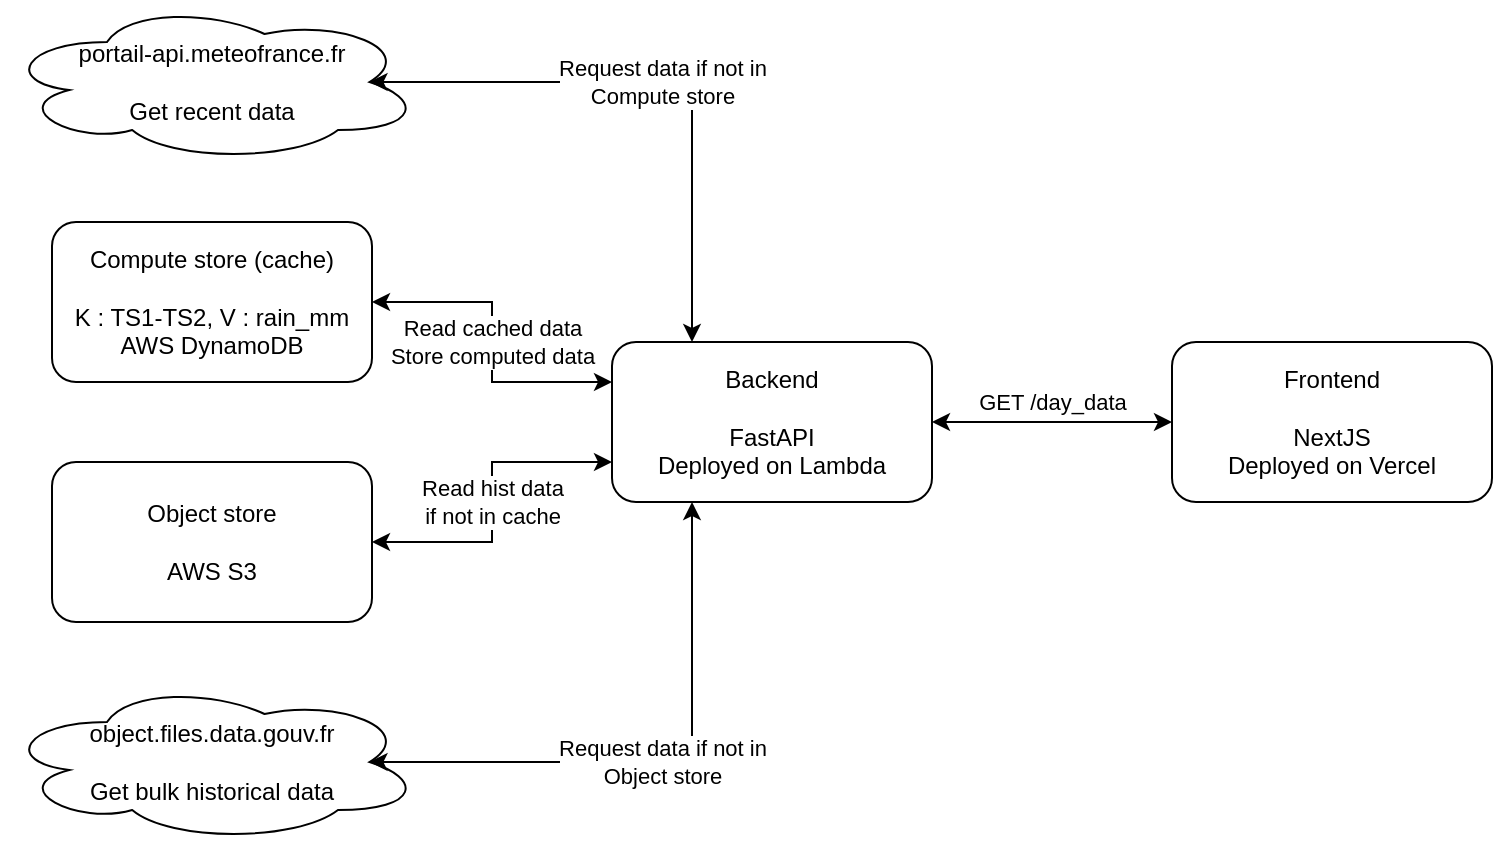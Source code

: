 <mxfile version="24.7.17">
  <diagram name="Page-1" id="jyRqW6279mEg-bHfdb6m">
    <mxGraphModel dx="1562" dy="909" grid="1" gridSize="10" guides="1" tooltips="1" connect="1" arrows="1" fold="1" page="1" pageScale="1" pageWidth="827" pageHeight="1169" math="0" shadow="0">
      <root>
        <mxCell id="0" />
        <mxCell id="1" parent="0" />
        <mxCell id="Z74IWRZ0QqRT0lo83E3F-8" value="Read cached data&lt;div&gt;Store computed data&lt;/div&gt;" style="edgeStyle=orthogonalEdgeStyle;rounded=0;orthogonalLoop=1;jettySize=auto;html=1;exitX=0;exitY=0.25;exitDx=0;exitDy=0;entryX=1;entryY=0.5;entryDx=0;entryDy=0;startArrow=classic;startFill=1;" edge="1" parent="1" source="Z74IWRZ0QqRT0lo83E3F-1" target="Z74IWRZ0QqRT0lo83E3F-6">
          <mxGeometry relative="1" as="geometry" />
        </mxCell>
        <mxCell id="Z74IWRZ0QqRT0lo83E3F-1" value="Backend&lt;div&gt;&lt;br&gt;&lt;/div&gt;&lt;div&gt;FastAPI&lt;/div&gt;&lt;div&gt;Deployed on Lambda&lt;/div&gt;" style="rounded=1;whiteSpace=wrap;html=1;" vertex="1" parent="1">
          <mxGeometry x="320" y="440" width="160" height="80" as="geometry" />
        </mxCell>
        <mxCell id="Z74IWRZ0QqRT0lo83E3F-5" value="&lt;div&gt;GET /day_data&lt;br&gt;&lt;/div&gt;" style="edgeStyle=orthogonalEdgeStyle;rounded=0;orthogonalLoop=1;jettySize=auto;html=1;entryX=1;entryY=0.5;entryDx=0;entryDy=0;startArrow=classic;startFill=1;" edge="1" parent="1" source="Z74IWRZ0QqRT0lo83E3F-2" target="Z74IWRZ0QqRT0lo83E3F-1">
          <mxGeometry y="-10" relative="1" as="geometry">
            <mxPoint as="offset" />
          </mxGeometry>
        </mxCell>
        <mxCell id="Z74IWRZ0QqRT0lo83E3F-2" value="Frontend&lt;div&gt;&lt;br&gt;&lt;/div&gt;&lt;div&gt;NextJS&lt;/div&gt;&lt;div&gt;Deployed on Vercel&lt;/div&gt;" style="rounded=1;whiteSpace=wrap;html=1;" vertex="1" parent="1">
          <mxGeometry x="600" y="440" width="160" height="80" as="geometry" />
        </mxCell>
        <mxCell id="Z74IWRZ0QqRT0lo83E3F-3" value="portail-api.meteofrance.fr&lt;div&gt;&lt;br&gt;&lt;/div&gt;&lt;div&gt;Get recent data&lt;/div&gt;" style="ellipse;shape=cloud;whiteSpace=wrap;html=1;" vertex="1" parent="1">
          <mxGeometry x="15" y="270" width="210" height="80" as="geometry" />
        </mxCell>
        <mxCell id="Z74IWRZ0QqRT0lo83E3F-4" value="&lt;div&gt;object.files.data.gouv.fr&lt;/div&gt;&lt;div&gt;&lt;br&gt;&lt;/div&gt;&lt;div&gt;Get bulk historical data&lt;/div&gt;" style="ellipse;shape=cloud;whiteSpace=wrap;html=1;" vertex="1" parent="1">
          <mxGeometry x="15" y="610" width="210" height="80" as="geometry" />
        </mxCell>
        <mxCell id="Z74IWRZ0QqRT0lo83E3F-6" value="&lt;div&gt;Compute s&lt;span style=&quot;background-color: initial;&quot;&gt;tore (cache)&lt;/span&gt;&lt;/div&gt;&lt;div&gt;&lt;br&gt;&lt;/div&gt;&lt;div&gt;K : TS1-TS2, V : rain_mm&lt;/div&gt;&lt;div&gt;AWS DynamoDB&lt;/div&gt;" style="rounded=1;whiteSpace=wrap;html=1;" vertex="1" parent="1">
          <mxGeometry x="40" y="380" width="160" height="80" as="geometry" />
        </mxCell>
        <mxCell id="Z74IWRZ0QqRT0lo83E3F-7" value="&lt;div&gt;Object store&lt;/div&gt;&lt;div&gt;&lt;br&gt;&lt;/div&gt;&lt;div&gt;AWS S3&lt;/div&gt;" style="rounded=1;whiteSpace=wrap;html=1;" vertex="1" parent="1">
          <mxGeometry x="40" y="500" width="160" height="80" as="geometry" />
        </mxCell>
        <mxCell id="Z74IWRZ0QqRT0lo83E3F-9" value="Read hist data&lt;div&gt;if not in cache&lt;/div&gt;" style="edgeStyle=orthogonalEdgeStyle;rounded=0;orthogonalLoop=1;jettySize=auto;html=1;exitX=0;exitY=0.75;exitDx=0;exitDy=0;startArrow=classic;startFill=1;entryX=1;entryY=0.5;entryDx=0;entryDy=0;" edge="1" parent="1" source="Z74IWRZ0QqRT0lo83E3F-1" target="Z74IWRZ0QqRT0lo83E3F-7">
          <mxGeometry relative="1" as="geometry">
            <mxPoint x="310" y="610" as="sourcePoint" />
            <mxPoint x="290" y="540" as="targetPoint" />
          </mxGeometry>
        </mxCell>
        <mxCell id="Z74IWRZ0QqRT0lo83E3F-10" value="Request data if not in&lt;div&gt;Object store&lt;/div&gt;" style="edgeStyle=orthogonalEdgeStyle;rounded=0;orthogonalLoop=1;jettySize=auto;html=1;exitX=0.25;exitY=1;exitDx=0;exitDy=0;entryX=0.875;entryY=0.5;entryDx=0;entryDy=0;entryPerimeter=0;startArrow=classic;startFill=1;" edge="1" parent="1" source="Z74IWRZ0QqRT0lo83E3F-1" target="Z74IWRZ0QqRT0lo83E3F-4">
          <mxGeometry relative="1" as="geometry">
            <Array as="points">
              <mxPoint x="360" y="650" />
            </Array>
          </mxGeometry>
        </mxCell>
        <mxCell id="Z74IWRZ0QqRT0lo83E3F-11" value="Request data if not in&lt;div&gt;Compute store&lt;/div&gt;" style="edgeStyle=orthogonalEdgeStyle;rounded=0;orthogonalLoop=1;jettySize=auto;html=1;exitX=0.25;exitY=0;exitDx=0;exitDy=0;entryX=0.875;entryY=0.5;entryDx=0;entryDy=0;entryPerimeter=0;startArrow=classic;startFill=1;" edge="1" parent="1" source="Z74IWRZ0QqRT0lo83E3F-1" target="Z74IWRZ0QqRT0lo83E3F-3">
          <mxGeometry relative="1" as="geometry">
            <Array as="points">
              <mxPoint x="360" y="310" />
            </Array>
          </mxGeometry>
        </mxCell>
      </root>
    </mxGraphModel>
  </diagram>
</mxfile>
